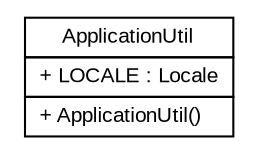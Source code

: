 #!/usr/local/bin/dot
#
# Class diagram 
# Generated by UMLGraph version R5_6 (http://www.umlgraph.org/)
#

digraph G {
	edge [fontname="arial",fontsize=10,labelfontname="arial",labelfontsize=10];
	node [fontname="arial",fontsize=10,shape=plaintext];
	nodesep=0.25;
	ranksep=0.5;
	// br.gov.to.sefaz.util.application.ApplicationUtil
	c0 [label=<<table title="br.gov.to.sefaz.util.application.ApplicationUtil" border="0" cellborder="1" cellspacing="0" cellpadding="2" port="p" href="./ApplicationUtil.html">
		<tr><td><table border="0" cellspacing="0" cellpadding="1">
<tr><td align="center" balign="center"> ApplicationUtil </td></tr>
		</table></td></tr>
		<tr><td><table border="0" cellspacing="0" cellpadding="1">
<tr><td align="left" balign="left"> + LOCALE : Locale </td></tr>
		</table></td></tr>
		<tr><td><table border="0" cellspacing="0" cellpadding="1">
<tr><td align="left" balign="left"> + ApplicationUtil() </td></tr>
		</table></td></tr>
		</table>>, URL="./ApplicationUtil.html", fontname="arial", fontcolor="black", fontsize=10.0];
}

